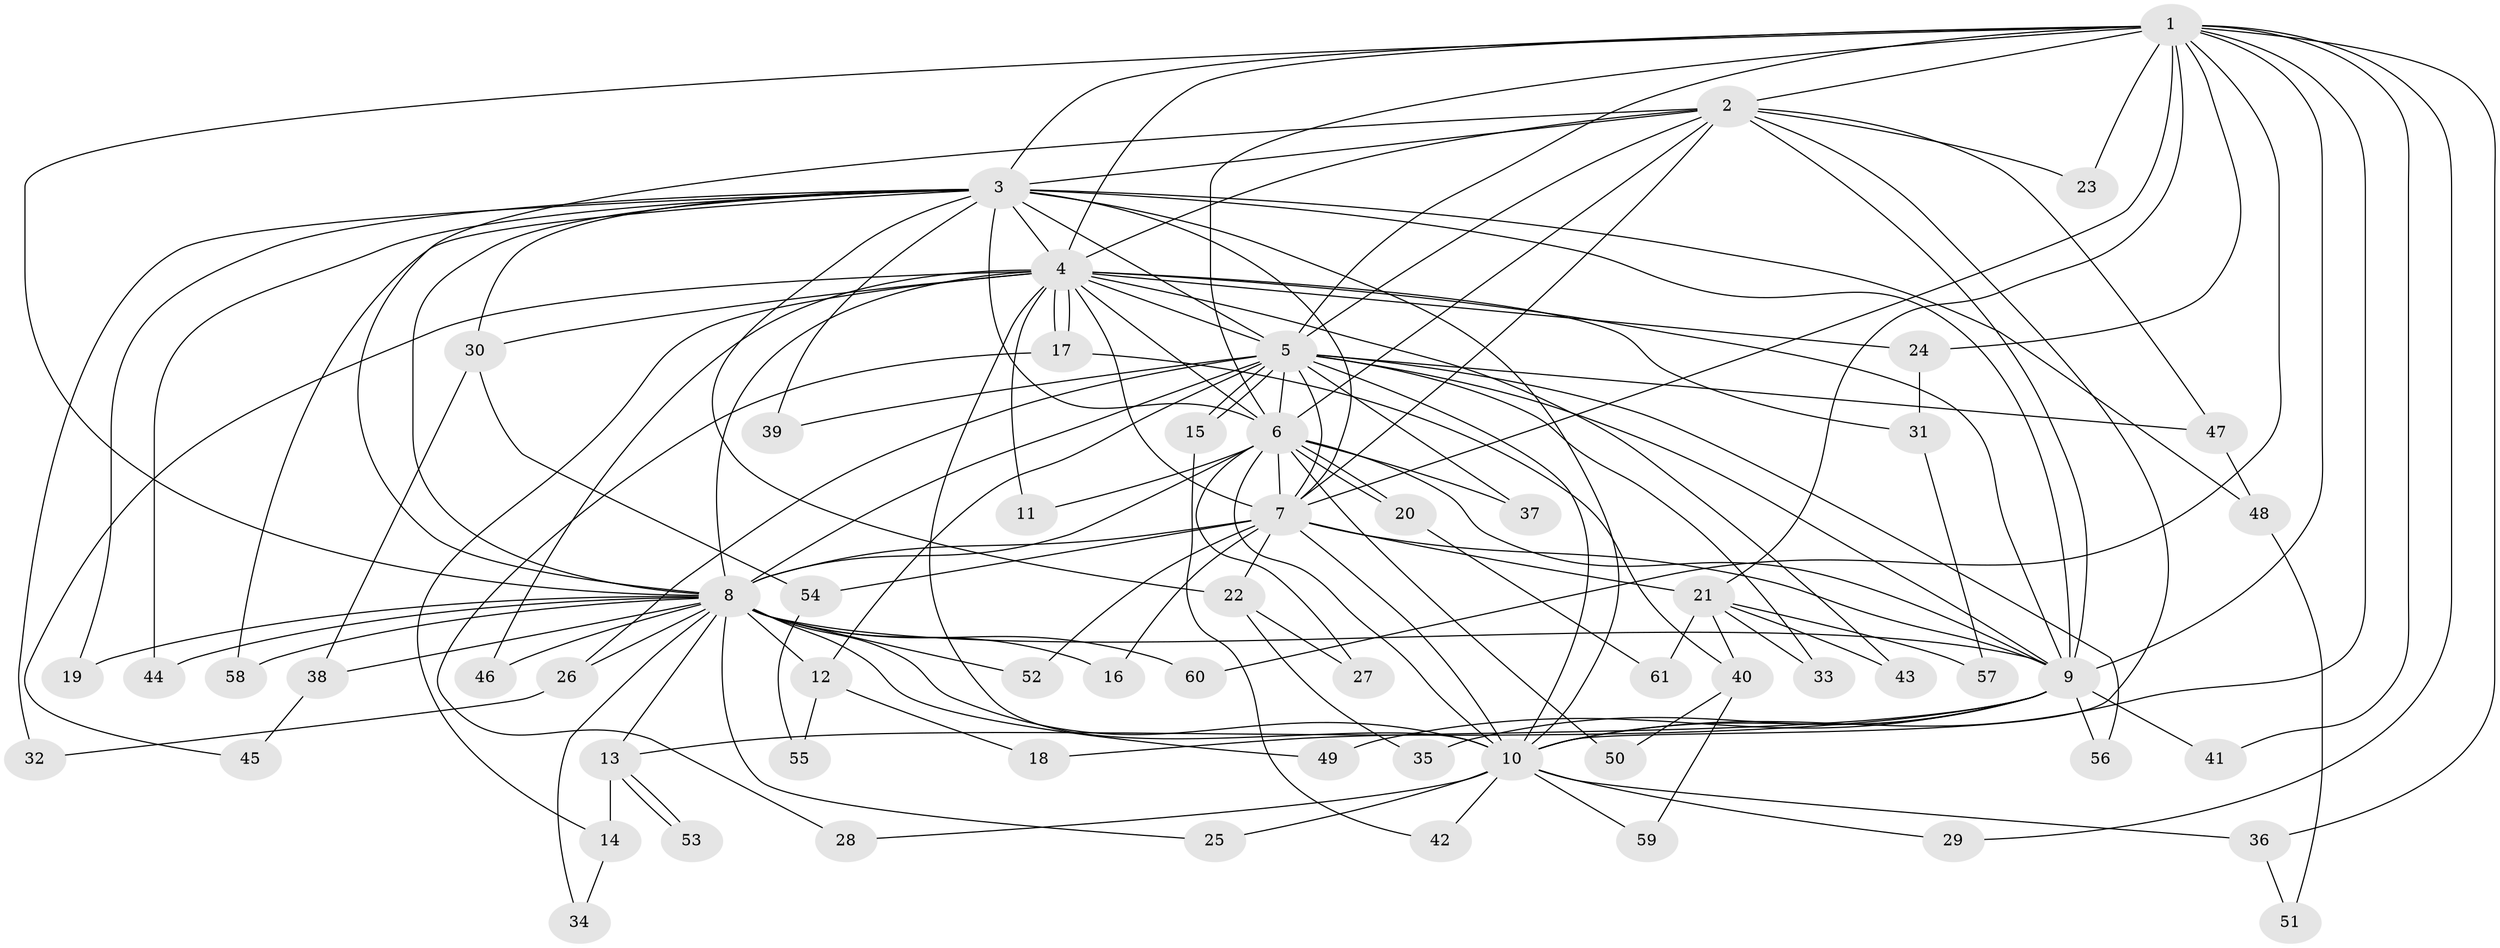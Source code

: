 // coarse degree distribution, {12: 0.05555555555555555, 8: 0.05555555555555555, 13: 0.05555555555555555, 7: 0.16666666666666666, 3: 0.2222222222222222, 2: 0.3888888888888889, 4: 0.05555555555555555}
// Generated by graph-tools (version 1.1) at 2025/17/03/04/25 18:17:42]
// undirected, 61 vertices, 147 edges
graph export_dot {
graph [start="1"]
  node [color=gray90,style=filled];
  1;
  2;
  3;
  4;
  5;
  6;
  7;
  8;
  9;
  10;
  11;
  12;
  13;
  14;
  15;
  16;
  17;
  18;
  19;
  20;
  21;
  22;
  23;
  24;
  25;
  26;
  27;
  28;
  29;
  30;
  31;
  32;
  33;
  34;
  35;
  36;
  37;
  38;
  39;
  40;
  41;
  42;
  43;
  44;
  45;
  46;
  47;
  48;
  49;
  50;
  51;
  52;
  53;
  54;
  55;
  56;
  57;
  58;
  59;
  60;
  61;
  1 -- 2;
  1 -- 3;
  1 -- 4;
  1 -- 5;
  1 -- 6;
  1 -- 7;
  1 -- 8;
  1 -- 9;
  1 -- 10;
  1 -- 21;
  1 -- 23;
  1 -- 24;
  1 -- 29;
  1 -- 36;
  1 -- 41;
  1 -- 60;
  2 -- 3;
  2 -- 4;
  2 -- 5;
  2 -- 6;
  2 -- 7;
  2 -- 8;
  2 -- 9;
  2 -- 10;
  2 -- 23;
  2 -- 47;
  3 -- 4;
  3 -- 5;
  3 -- 6;
  3 -- 7;
  3 -- 8;
  3 -- 9;
  3 -- 10;
  3 -- 19;
  3 -- 22;
  3 -- 30;
  3 -- 32;
  3 -- 39;
  3 -- 44;
  3 -- 48;
  3 -- 58;
  4 -- 5;
  4 -- 6;
  4 -- 7;
  4 -- 8;
  4 -- 9;
  4 -- 10;
  4 -- 11;
  4 -- 14;
  4 -- 17;
  4 -- 17;
  4 -- 24;
  4 -- 30;
  4 -- 31;
  4 -- 43;
  4 -- 45;
  4 -- 46;
  5 -- 6;
  5 -- 7;
  5 -- 8;
  5 -- 9;
  5 -- 10;
  5 -- 12;
  5 -- 15;
  5 -- 15;
  5 -- 26;
  5 -- 33;
  5 -- 37;
  5 -- 39;
  5 -- 47;
  5 -- 56;
  6 -- 7;
  6 -- 8;
  6 -- 9;
  6 -- 10;
  6 -- 11;
  6 -- 20;
  6 -- 20;
  6 -- 27;
  6 -- 37;
  6 -- 50;
  7 -- 8;
  7 -- 9;
  7 -- 10;
  7 -- 16;
  7 -- 21;
  7 -- 22;
  7 -- 52;
  7 -- 54;
  8 -- 9;
  8 -- 10;
  8 -- 12;
  8 -- 13;
  8 -- 16;
  8 -- 19;
  8 -- 25;
  8 -- 26;
  8 -- 34;
  8 -- 38;
  8 -- 44;
  8 -- 46;
  8 -- 49;
  8 -- 52;
  8 -- 58;
  8 -- 60;
  9 -- 10;
  9 -- 13;
  9 -- 18;
  9 -- 35;
  9 -- 41;
  9 -- 49;
  9 -- 56;
  10 -- 25;
  10 -- 28;
  10 -- 29;
  10 -- 36;
  10 -- 42;
  10 -- 59;
  12 -- 18;
  12 -- 55;
  13 -- 14;
  13 -- 53;
  13 -- 53;
  14 -- 34;
  15 -- 42;
  17 -- 28;
  17 -- 40;
  20 -- 61;
  21 -- 33;
  21 -- 40;
  21 -- 43;
  21 -- 57;
  21 -- 61;
  22 -- 27;
  22 -- 35;
  24 -- 31;
  26 -- 32;
  30 -- 38;
  30 -- 54;
  31 -- 57;
  36 -- 51;
  38 -- 45;
  40 -- 50;
  40 -- 59;
  47 -- 48;
  48 -- 51;
  54 -- 55;
}
